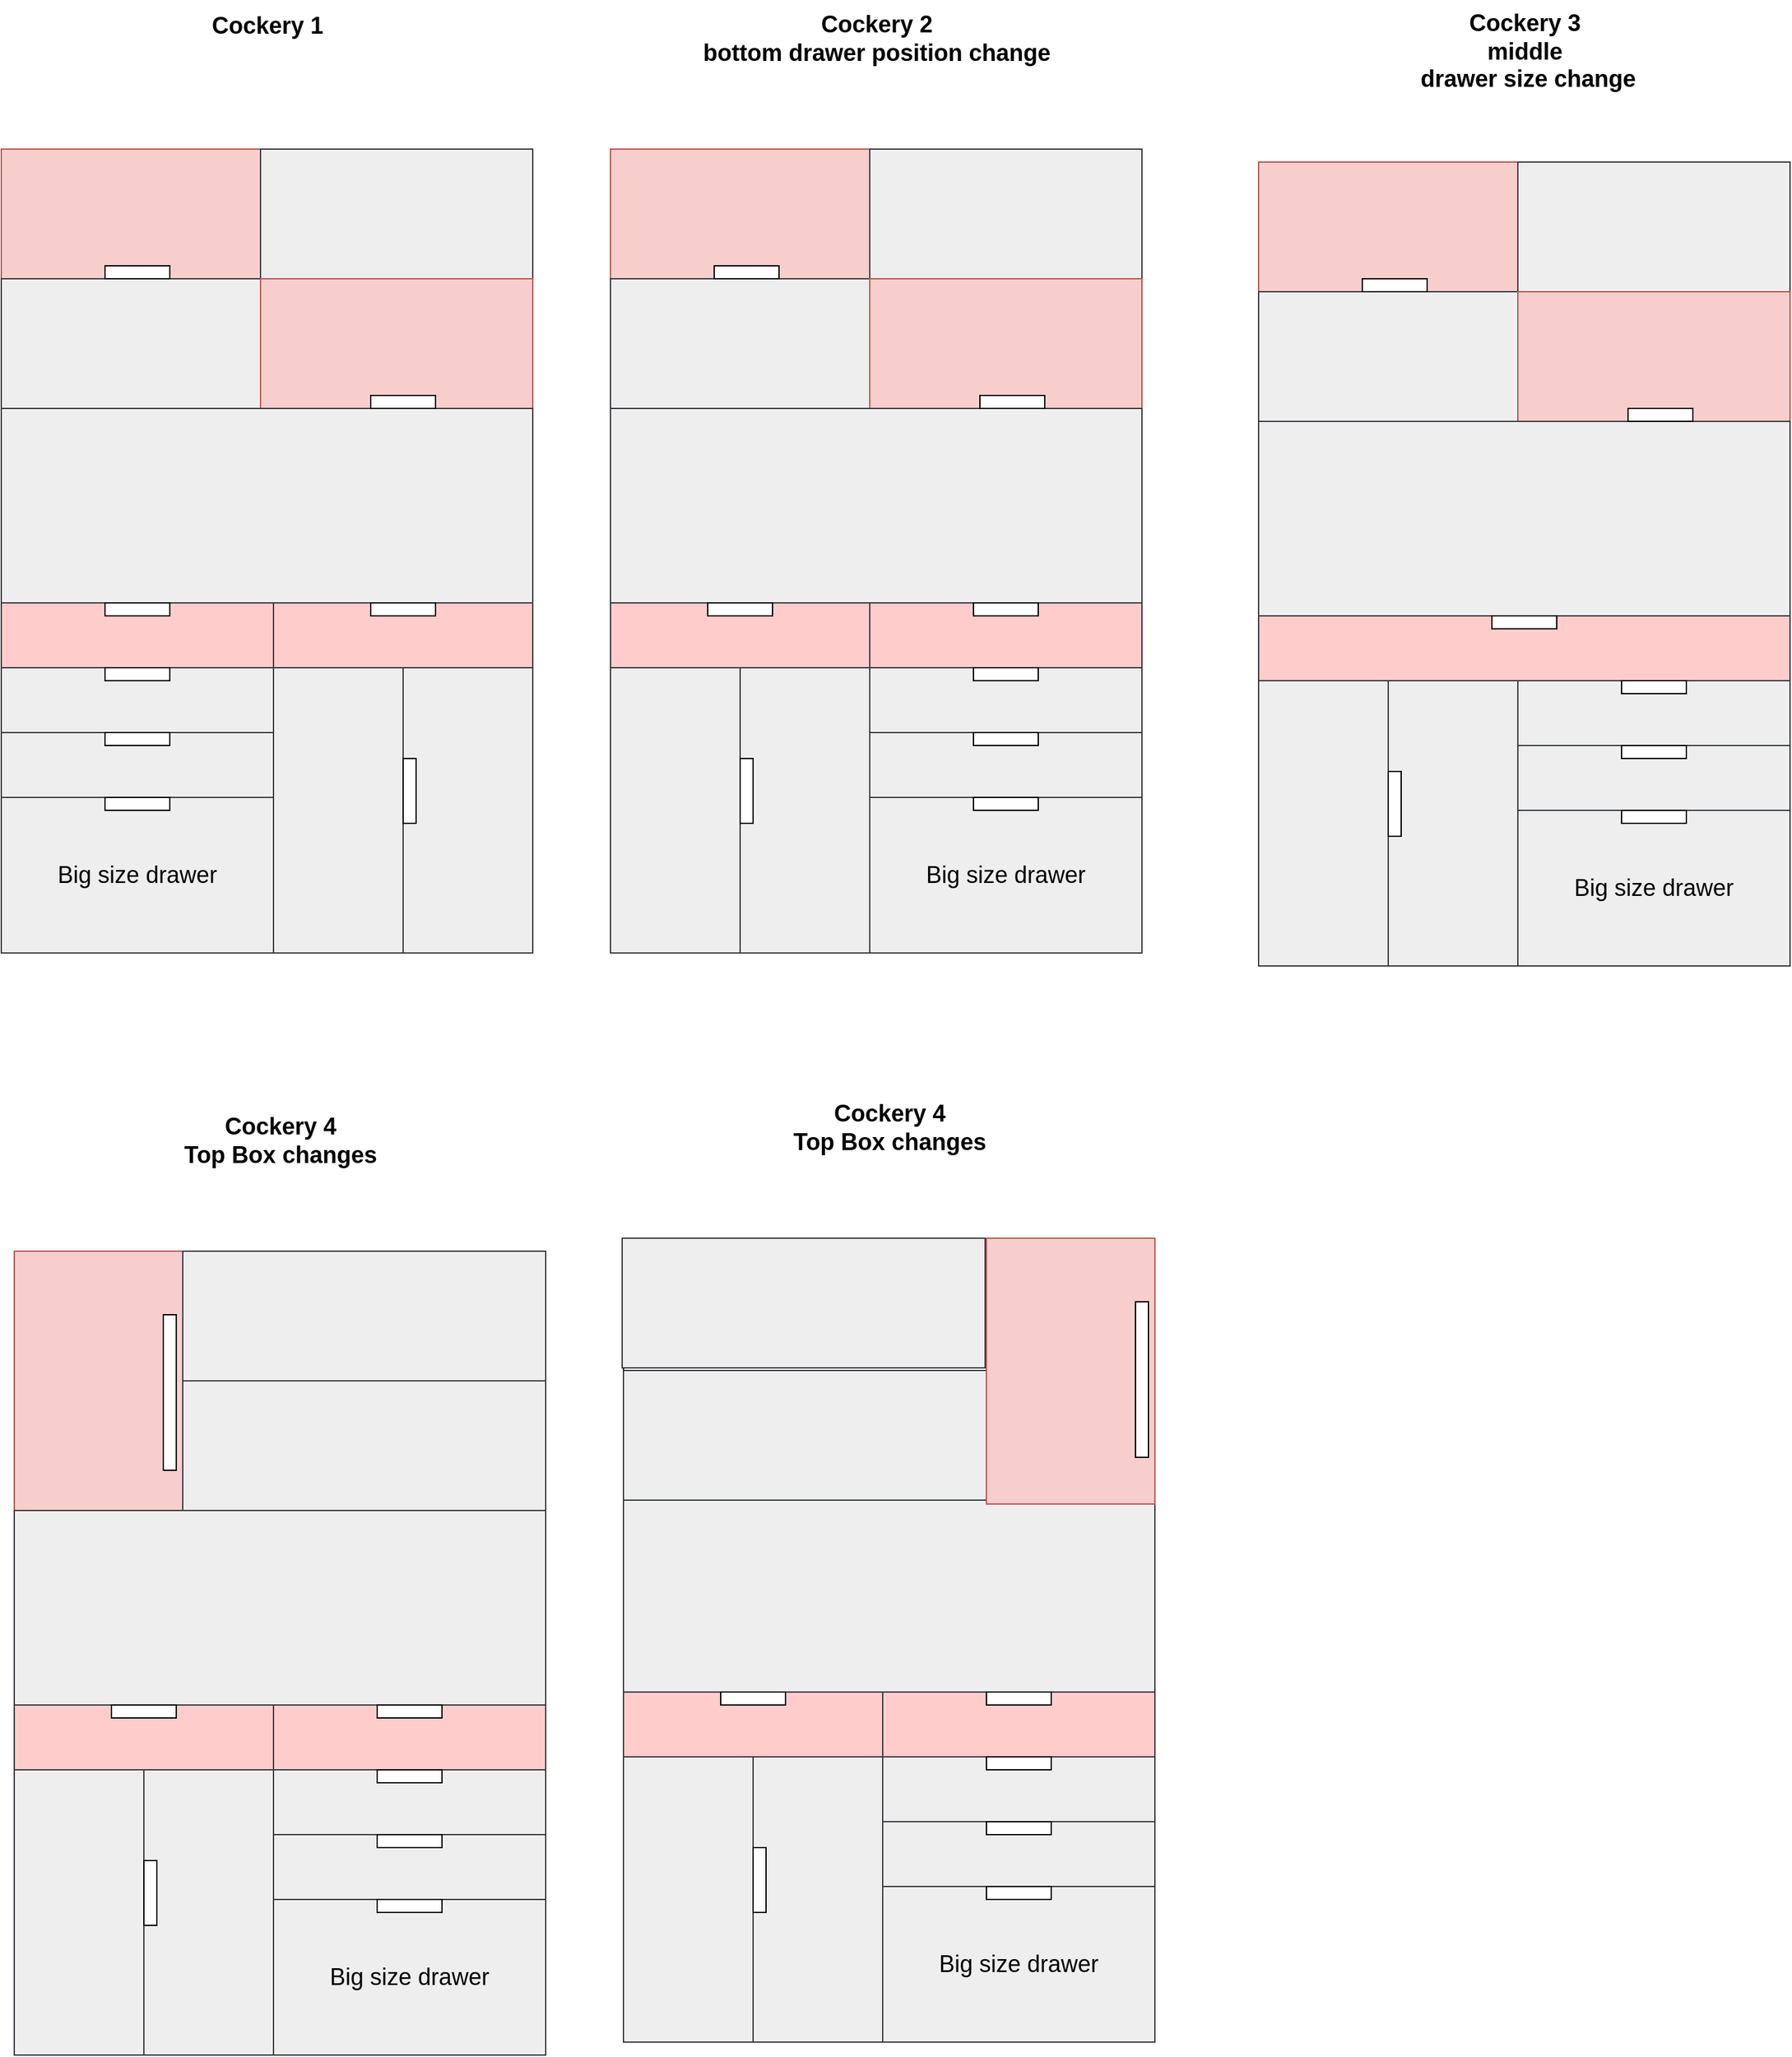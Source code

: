 <mxfile version="21.7.2" type="github">
  <diagram name="Page-1" id="6ZD72X9NXAFBk27922i6">
    <mxGraphModel dx="6530" dy="3735" grid="1" gridSize="10" guides="1" tooltips="1" connect="1" arrows="1" fold="1" page="1" pageScale="1" pageWidth="827" pageHeight="1169" math="0" shadow="0">
      <root>
        <mxCell id="0" />
        <mxCell id="1" parent="0" />
        <mxCell id="WGHhWiMExYswbNBLrPEh-2" value="" style="rounded=0;whiteSpace=wrap;html=1;" vertex="1" parent="1">
          <mxGeometry x="130" y="215" width="400" height="620" as="geometry" />
        </mxCell>
        <mxCell id="WGHhWiMExYswbNBLrPEh-3" value="" style="rounded=0;whiteSpace=wrap;html=1;fillColor=#f8cecc;strokeColor=#b85450;" vertex="1" parent="1">
          <mxGeometry x="130" y="215" width="200" height="100" as="geometry" />
        </mxCell>
        <mxCell id="WGHhWiMExYswbNBLrPEh-5" value="" style="rounded=0;whiteSpace=wrap;html=1;fillColor=#eeeeee;strokeColor=#36393d;" vertex="1" parent="1">
          <mxGeometry x="330" y="215" width="210" height="100" as="geometry" />
        </mxCell>
        <mxCell id="WGHhWiMExYswbNBLrPEh-6" value="" style="rounded=0;whiteSpace=wrap;html=1;fillColor=#eeeeee;strokeColor=#36393d;" vertex="1" parent="1">
          <mxGeometry x="130" y="315" width="200" height="100" as="geometry" />
        </mxCell>
        <mxCell id="WGHhWiMExYswbNBLrPEh-7" value="" style="rounded=0;whiteSpace=wrap;html=1;fillColor=#f8cecc;strokeColor=#b85450;" vertex="1" parent="1">
          <mxGeometry x="330" y="315" width="210" height="100" as="geometry" />
        </mxCell>
        <mxCell id="WGHhWiMExYswbNBLrPEh-8" value="" style="rounded=0;whiteSpace=wrap;html=1;fillColor=#eeeeee;strokeColor=#36393d;" vertex="1" parent="1">
          <mxGeometry x="130" y="415" width="410" height="150" as="geometry" />
        </mxCell>
        <mxCell id="WGHhWiMExYswbNBLrPEh-9" value="" style="rounded=0;whiteSpace=wrap;html=1;fillColor=#ffcccc;strokeColor=#36393d;" vertex="1" parent="1">
          <mxGeometry x="340" y="565" width="200" height="50" as="geometry" />
        </mxCell>
        <mxCell id="WGHhWiMExYswbNBLrPEh-10" value="" style="rounded=0;whiteSpace=wrap;html=1;fillColor=#eeeeee;strokeColor=#36393d;" vertex="1" parent="1">
          <mxGeometry x="130" y="615" width="210" height="50" as="geometry" />
        </mxCell>
        <mxCell id="WGHhWiMExYswbNBLrPEh-11" value="&lt;font style=&quot;font-size: 18px;&quot;&gt;Big size drawer&lt;/font&gt;" style="rounded=0;whiteSpace=wrap;html=1;fillColor=#eeeeee;strokeColor=#36393d;" vertex="1" parent="1">
          <mxGeometry x="130" y="715" width="210" height="120" as="geometry" />
        </mxCell>
        <mxCell id="WGHhWiMExYswbNBLrPEh-12" value="" style="rounded=0;whiteSpace=wrap;html=1;fillColor=#eeeeee;strokeColor=#36393d;" vertex="1" parent="1">
          <mxGeometry x="130" y="665" width="210" height="50" as="geometry" />
        </mxCell>
        <mxCell id="WGHhWiMExYswbNBLrPEh-13" value="" style="rounded=0;whiteSpace=wrap;html=1;fillColor=#ffcccc;strokeColor=#36393d;" vertex="1" parent="1">
          <mxGeometry x="130" y="565" width="210" height="50" as="geometry" />
        </mxCell>
        <mxCell id="WGHhWiMExYswbNBLrPEh-14" value="" style="rounded=0;whiteSpace=wrap;html=1;fillColor=#eeeeee;strokeColor=#36393d;" vertex="1" parent="1">
          <mxGeometry x="340" y="615" width="100" height="220" as="geometry" />
        </mxCell>
        <mxCell id="WGHhWiMExYswbNBLrPEh-15" value="" style="rounded=0;whiteSpace=wrap;html=1;fillColor=#eeeeee;strokeColor=#36393d;" vertex="1" parent="1">
          <mxGeometry x="440" y="615" width="100" height="220" as="geometry" />
        </mxCell>
        <mxCell id="WGHhWiMExYswbNBLrPEh-16" value="" style="rounded=0;whiteSpace=wrap;html=1;" vertex="1" parent="1">
          <mxGeometry x="210" y="565" width="50" height="10" as="geometry" />
        </mxCell>
        <mxCell id="WGHhWiMExYswbNBLrPEh-17" value="" style="rounded=0;whiteSpace=wrap;html=1;" vertex="1" parent="1">
          <mxGeometry x="210" y="615" width="50" height="10" as="geometry" />
        </mxCell>
        <mxCell id="WGHhWiMExYswbNBLrPEh-18" value="" style="rounded=0;whiteSpace=wrap;html=1;" vertex="1" parent="1">
          <mxGeometry x="210" y="665" width="50" height="10" as="geometry" />
        </mxCell>
        <mxCell id="WGHhWiMExYswbNBLrPEh-19" value="" style="rounded=0;whiteSpace=wrap;html=1;" vertex="1" parent="1">
          <mxGeometry x="210" y="715" width="50" height="10" as="geometry" />
        </mxCell>
        <mxCell id="WGHhWiMExYswbNBLrPEh-20" value="" style="rounded=0;whiteSpace=wrap;html=1;" vertex="1" parent="1">
          <mxGeometry x="415" y="565" width="50" height="10" as="geometry" />
        </mxCell>
        <mxCell id="WGHhWiMExYswbNBLrPEh-24" value="" style="rounded=0;whiteSpace=wrap;html=1;rotation=-180;" vertex="1" parent="1">
          <mxGeometry x="210" y="305" width="50" height="10" as="geometry" />
        </mxCell>
        <mxCell id="WGHhWiMExYswbNBLrPEh-25" value="" style="rounded=0;whiteSpace=wrap;html=1;rotation=-180;" vertex="1" parent="1">
          <mxGeometry x="415" y="405" width="50" height="10" as="geometry" />
        </mxCell>
        <mxCell id="WGHhWiMExYswbNBLrPEh-26" value="" style="rounded=0;whiteSpace=wrap;html=1;rotation=90;" vertex="1" parent="1">
          <mxGeometry x="420" y="705" width="50" height="10" as="geometry" />
        </mxCell>
        <mxCell id="WGHhWiMExYswbNBLrPEh-29" value="Cockery 1" style="text;html=1;align=center;verticalAlign=middle;resizable=0;points=[];autosize=1;strokeColor=none;fillColor=none;fontStyle=1;fontSize=18;" vertex="1" parent="1">
          <mxGeometry x="280" y="100" width="110" height="40" as="geometry" />
        </mxCell>
        <mxCell id="WGHhWiMExYswbNBLrPEh-30" value="" style="rounded=0;whiteSpace=wrap;html=1;" vertex="1" parent="1">
          <mxGeometry x="600" y="215" width="410" height="620" as="geometry" />
        </mxCell>
        <mxCell id="WGHhWiMExYswbNBLrPEh-31" value="" style="rounded=0;whiteSpace=wrap;html=1;fillColor=#f8cecc;strokeColor=#b85450;" vertex="1" parent="1">
          <mxGeometry x="600" y="215" width="200" height="100" as="geometry" />
        </mxCell>
        <mxCell id="WGHhWiMExYswbNBLrPEh-32" value="" style="rounded=0;whiteSpace=wrap;html=1;fillColor=#eeeeee;strokeColor=#36393d;" vertex="1" parent="1">
          <mxGeometry x="800" y="215" width="210" height="100" as="geometry" />
        </mxCell>
        <mxCell id="WGHhWiMExYswbNBLrPEh-33" value="" style="rounded=0;whiteSpace=wrap;html=1;fillColor=#eeeeee;strokeColor=#36393d;" vertex="1" parent="1">
          <mxGeometry x="600" y="315" width="200" height="100" as="geometry" />
        </mxCell>
        <mxCell id="WGHhWiMExYswbNBLrPEh-34" value="" style="rounded=0;whiteSpace=wrap;html=1;fillColor=#f8cecc;strokeColor=#b85450;" vertex="1" parent="1">
          <mxGeometry x="800" y="315" width="210" height="100" as="geometry" />
        </mxCell>
        <mxCell id="WGHhWiMExYswbNBLrPEh-35" value="" style="rounded=0;whiteSpace=wrap;html=1;fillColor=#eeeeee;strokeColor=#36393d;" vertex="1" parent="1">
          <mxGeometry x="600" y="415" width="410" height="150" as="geometry" />
        </mxCell>
        <mxCell id="WGHhWiMExYswbNBLrPEh-48" value="" style="rounded=0;whiteSpace=wrap;html=1;rotation=-180;" vertex="1" parent="1">
          <mxGeometry x="680" y="305" width="50" height="10" as="geometry" />
        </mxCell>
        <mxCell id="WGHhWiMExYswbNBLrPEh-49" value="" style="rounded=0;whiteSpace=wrap;html=1;rotation=-180;" vertex="1" parent="1">
          <mxGeometry x="885" y="405" width="50" height="10" as="geometry" />
        </mxCell>
        <mxCell id="WGHhWiMExYswbNBLrPEh-51" value="" style="group" vertex="1" connectable="0" parent="1">
          <mxGeometry x="800" y="565" width="210" height="270" as="geometry" />
        </mxCell>
        <mxCell id="WGHhWiMExYswbNBLrPEh-37" value="" style="rounded=0;whiteSpace=wrap;html=1;fillColor=#eeeeee;strokeColor=#36393d;" vertex="1" parent="WGHhWiMExYswbNBLrPEh-51">
          <mxGeometry y="50" width="210" height="50" as="geometry" />
        </mxCell>
        <mxCell id="WGHhWiMExYswbNBLrPEh-38" value="&lt;font style=&quot;font-size: 18px;&quot;&gt;Big size drawer&lt;/font&gt;" style="rounded=0;whiteSpace=wrap;html=1;fillColor=#eeeeee;strokeColor=#36393d;" vertex="1" parent="WGHhWiMExYswbNBLrPEh-51">
          <mxGeometry y="150" width="210" height="120" as="geometry" />
        </mxCell>
        <mxCell id="WGHhWiMExYswbNBLrPEh-39" value="" style="rounded=0;whiteSpace=wrap;html=1;fillColor=#eeeeee;strokeColor=#36393d;" vertex="1" parent="WGHhWiMExYswbNBLrPEh-51">
          <mxGeometry y="100" width="210" height="50" as="geometry" />
        </mxCell>
        <mxCell id="WGHhWiMExYswbNBLrPEh-40" value="" style="rounded=0;whiteSpace=wrap;html=1;fillColor=#ffcccc;strokeColor=#36393d;" vertex="1" parent="WGHhWiMExYswbNBLrPEh-51">
          <mxGeometry width="210" height="50" as="geometry" />
        </mxCell>
        <mxCell id="WGHhWiMExYswbNBLrPEh-43" value="" style="rounded=0;whiteSpace=wrap;html=1;" vertex="1" parent="WGHhWiMExYswbNBLrPEh-51">
          <mxGeometry x="80" width="50" height="10" as="geometry" />
        </mxCell>
        <mxCell id="WGHhWiMExYswbNBLrPEh-44" value="" style="rounded=0;whiteSpace=wrap;html=1;" vertex="1" parent="WGHhWiMExYswbNBLrPEh-51">
          <mxGeometry x="80" y="50" width="50" height="10" as="geometry" />
        </mxCell>
        <mxCell id="WGHhWiMExYswbNBLrPEh-45" value="" style="rounded=0;whiteSpace=wrap;html=1;" vertex="1" parent="WGHhWiMExYswbNBLrPEh-51">
          <mxGeometry x="80" y="100" width="50" height="10" as="geometry" />
        </mxCell>
        <mxCell id="WGHhWiMExYswbNBLrPEh-46" value="" style="rounded=0;whiteSpace=wrap;html=1;" vertex="1" parent="WGHhWiMExYswbNBLrPEh-51">
          <mxGeometry x="80" y="150" width="50" height="10" as="geometry" />
        </mxCell>
        <mxCell id="WGHhWiMExYswbNBLrPEh-52" value="" style="group" vertex="1" connectable="0" parent="1">
          <mxGeometry x="600" y="565" width="200" height="270" as="geometry" />
        </mxCell>
        <mxCell id="WGHhWiMExYswbNBLrPEh-36" value="" style="rounded=0;whiteSpace=wrap;html=1;fillColor=#ffcccc;strokeColor=#36393d;" vertex="1" parent="WGHhWiMExYswbNBLrPEh-52">
          <mxGeometry width="200" height="50" as="geometry" />
        </mxCell>
        <mxCell id="WGHhWiMExYswbNBLrPEh-41" value="" style="rounded=0;whiteSpace=wrap;html=1;fillColor=#eeeeee;strokeColor=#36393d;" vertex="1" parent="WGHhWiMExYswbNBLrPEh-52">
          <mxGeometry y="50" width="100" height="220" as="geometry" />
        </mxCell>
        <mxCell id="WGHhWiMExYswbNBLrPEh-42" value="" style="rounded=0;whiteSpace=wrap;html=1;fillColor=#eeeeee;strokeColor=#36393d;" vertex="1" parent="WGHhWiMExYswbNBLrPEh-52">
          <mxGeometry x="100" y="50" width="100" height="220" as="geometry" />
        </mxCell>
        <mxCell id="WGHhWiMExYswbNBLrPEh-47" value="" style="rounded=0;whiteSpace=wrap;html=1;" vertex="1" parent="WGHhWiMExYswbNBLrPEh-52">
          <mxGeometry x="75" width="50" height="10" as="geometry" />
        </mxCell>
        <mxCell id="WGHhWiMExYswbNBLrPEh-50" value="" style="rounded=0;whiteSpace=wrap;html=1;rotation=90;" vertex="1" parent="WGHhWiMExYswbNBLrPEh-52">
          <mxGeometry x="80" y="140" width="50" height="10" as="geometry" />
        </mxCell>
        <mxCell id="WGHhWiMExYswbNBLrPEh-54" value="Cockery 2&lt;br&gt;bottom drawer position change&lt;br&gt;" style="text;html=1;align=center;verticalAlign=middle;resizable=0;points=[];autosize=1;strokeColor=none;fillColor=none;fontStyle=1;fontSize=18;" vertex="1" parent="1">
          <mxGeometry x="660" y="100" width="290" height="60" as="geometry" />
        </mxCell>
        <mxCell id="WGHhWiMExYswbNBLrPEh-55" value="" style="rounded=0;whiteSpace=wrap;html=1;" vertex="1" parent="1">
          <mxGeometry x="1100" y="225" width="410" height="620" as="geometry" />
        </mxCell>
        <mxCell id="WGHhWiMExYswbNBLrPEh-56" value="" style="rounded=0;whiteSpace=wrap;html=1;fillColor=#f8cecc;strokeColor=#b85450;" vertex="1" parent="1">
          <mxGeometry x="1100" y="225" width="200" height="100" as="geometry" />
        </mxCell>
        <mxCell id="WGHhWiMExYswbNBLrPEh-57" value="" style="rounded=0;whiteSpace=wrap;html=1;fillColor=#eeeeee;strokeColor=#36393d;" vertex="1" parent="1">
          <mxGeometry x="1300" y="225" width="210" height="100" as="geometry" />
        </mxCell>
        <mxCell id="WGHhWiMExYswbNBLrPEh-58" value="" style="rounded=0;whiteSpace=wrap;html=1;fillColor=#eeeeee;strokeColor=#36393d;" vertex="1" parent="1">
          <mxGeometry x="1100" y="325" width="200" height="100" as="geometry" />
        </mxCell>
        <mxCell id="WGHhWiMExYswbNBLrPEh-59" value="" style="rounded=0;whiteSpace=wrap;html=1;fillColor=#f8cecc;strokeColor=#b85450;" vertex="1" parent="1">
          <mxGeometry x="1300" y="325" width="210" height="100" as="geometry" />
        </mxCell>
        <mxCell id="WGHhWiMExYswbNBLrPEh-60" value="" style="rounded=0;whiteSpace=wrap;html=1;fillColor=#eeeeee;strokeColor=#36393d;" vertex="1" parent="1">
          <mxGeometry x="1100" y="425" width="410" height="150" as="geometry" />
        </mxCell>
        <mxCell id="WGHhWiMExYswbNBLrPEh-61" value="" style="rounded=0;whiteSpace=wrap;html=1;rotation=-180;" vertex="1" parent="1">
          <mxGeometry x="1180" y="315" width="50" height="10" as="geometry" />
        </mxCell>
        <mxCell id="WGHhWiMExYswbNBLrPEh-62" value="" style="rounded=0;whiteSpace=wrap;html=1;rotation=-180;" vertex="1" parent="1">
          <mxGeometry x="1385" y="415" width="50" height="10" as="geometry" />
        </mxCell>
        <mxCell id="WGHhWiMExYswbNBLrPEh-78" value="Cockery 3&lt;br&gt;middle&lt;br&gt;&amp;nbsp;drawer size change" style="text;html=1;align=center;verticalAlign=middle;resizable=0;points=[];autosize=1;strokeColor=none;fillColor=none;fontStyle=1;fontSize=18;" vertex="1" parent="1">
          <mxGeometry x="1210" y="100" width="190" height="80" as="geometry" />
        </mxCell>
        <mxCell id="WGHhWiMExYswbNBLrPEh-111" value="" style="group" vertex="1" connectable="0" parent="1">
          <mxGeometry x="1300" y="575" width="210" height="270" as="geometry" />
        </mxCell>
        <mxCell id="WGHhWiMExYswbNBLrPEh-112" value="" style="rounded=0;whiteSpace=wrap;html=1;fillColor=#eeeeee;strokeColor=#36393d;" vertex="1" parent="WGHhWiMExYswbNBLrPEh-111">
          <mxGeometry y="50" width="210" height="50" as="geometry" />
        </mxCell>
        <mxCell id="WGHhWiMExYswbNBLrPEh-113" value="&lt;font style=&quot;font-size: 18px;&quot;&gt;Big size drawer&lt;/font&gt;" style="rounded=0;whiteSpace=wrap;html=1;fillColor=#eeeeee;strokeColor=#36393d;" vertex="1" parent="WGHhWiMExYswbNBLrPEh-111">
          <mxGeometry y="150" width="210" height="120" as="geometry" />
        </mxCell>
        <mxCell id="WGHhWiMExYswbNBLrPEh-114" value="" style="rounded=0;whiteSpace=wrap;html=1;fillColor=#eeeeee;strokeColor=#36393d;" vertex="1" parent="WGHhWiMExYswbNBLrPEh-111">
          <mxGeometry y="100" width="210" height="50" as="geometry" />
        </mxCell>
        <mxCell id="WGHhWiMExYswbNBLrPEh-115" value="" style="rounded=0;whiteSpace=wrap;html=1;fillColor=#ffcccc;strokeColor=#36393d;" vertex="1" parent="WGHhWiMExYswbNBLrPEh-111">
          <mxGeometry x="-200" width="410" height="50" as="geometry" />
        </mxCell>
        <mxCell id="WGHhWiMExYswbNBLrPEh-116" value="" style="rounded=0;whiteSpace=wrap;html=1;" vertex="1" parent="WGHhWiMExYswbNBLrPEh-111">
          <mxGeometry x="-20" width="50" height="10" as="geometry" />
        </mxCell>
        <mxCell id="WGHhWiMExYswbNBLrPEh-117" value="" style="rounded=0;whiteSpace=wrap;html=1;" vertex="1" parent="WGHhWiMExYswbNBLrPEh-111">
          <mxGeometry x="80" y="50" width="50" height="10" as="geometry" />
        </mxCell>
        <mxCell id="WGHhWiMExYswbNBLrPEh-118" value="" style="rounded=0;whiteSpace=wrap;html=1;" vertex="1" parent="WGHhWiMExYswbNBLrPEh-111">
          <mxGeometry x="80" y="100" width="50" height="10" as="geometry" />
        </mxCell>
        <mxCell id="WGHhWiMExYswbNBLrPEh-119" value="" style="rounded=0;whiteSpace=wrap;html=1;" vertex="1" parent="WGHhWiMExYswbNBLrPEh-111">
          <mxGeometry x="80" y="150" width="50" height="10" as="geometry" />
        </mxCell>
        <mxCell id="WGHhWiMExYswbNBLrPEh-120" value="" style="group" vertex="1" connectable="0" parent="1">
          <mxGeometry x="1100" y="575" width="200" height="270" as="geometry" />
        </mxCell>
        <mxCell id="WGHhWiMExYswbNBLrPEh-122" value="" style="rounded=0;whiteSpace=wrap;html=1;fillColor=#eeeeee;strokeColor=#36393d;" vertex="1" parent="WGHhWiMExYswbNBLrPEh-120">
          <mxGeometry y="50" width="100" height="220" as="geometry" />
        </mxCell>
        <mxCell id="WGHhWiMExYswbNBLrPEh-123" value="" style="rounded=0;whiteSpace=wrap;html=1;fillColor=#eeeeee;strokeColor=#36393d;" vertex="1" parent="WGHhWiMExYswbNBLrPEh-120">
          <mxGeometry x="100" y="50" width="100" height="220" as="geometry" />
        </mxCell>
        <mxCell id="WGHhWiMExYswbNBLrPEh-125" value="" style="rounded=0;whiteSpace=wrap;html=1;rotation=90;" vertex="1" parent="WGHhWiMExYswbNBLrPEh-120">
          <mxGeometry x="80" y="140" width="50" height="10" as="geometry" />
        </mxCell>
        <mxCell id="WGHhWiMExYswbNBLrPEh-148" value="" style="rounded=0;whiteSpace=wrap;html=1;" vertex="1" parent="1">
          <mxGeometry x="140" y="1065" width="410" height="620" as="geometry" />
        </mxCell>
        <mxCell id="WGHhWiMExYswbNBLrPEh-149" value="" style="rounded=0;whiteSpace=wrap;html=1;fillColor=#f8cecc;strokeColor=#b85450;" vertex="1" parent="1">
          <mxGeometry x="140" y="1065" width="130" height="205" as="geometry" />
        </mxCell>
        <mxCell id="WGHhWiMExYswbNBLrPEh-150" value="" style="rounded=0;whiteSpace=wrap;html=1;fillColor=#eeeeee;strokeColor=#36393d;" vertex="1" parent="1">
          <mxGeometry x="270" y="1065" width="280" height="100" as="geometry" />
        </mxCell>
        <mxCell id="WGHhWiMExYswbNBLrPEh-153" value="" style="rounded=0;whiteSpace=wrap;html=1;fillColor=#eeeeee;strokeColor=#36393d;" vertex="1" parent="1">
          <mxGeometry x="140" y="1265" width="410" height="150" as="geometry" />
        </mxCell>
        <mxCell id="WGHhWiMExYswbNBLrPEh-156" value="" style="group" vertex="1" connectable="0" parent="1">
          <mxGeometry x="340" y="1415" width="210" height="270" as="geometry" />
        </mxCell>
        <mxCell id="WGHhWiMExYswbNBLrPEh-157" value="" style="rounded=0;whiteSpace=wrap;html=1;fillColor=#eeeeee;strokeColor=#36393d;" vertex="1" parent="WGHhWiMExYswbNBLrPEh-156">
          <mxGeometry y="50" width="210" height="50" as="geometry" />
        </mxCell>
        <mxCell id="WGHhWiMExYswbNBLrPEh-158" value="&lt;font style=&quot;font-size: 18px;&quot;&gt;Big size drawer&lt;/font&gt;" style="rounded=0;whiteSpace=wrap;html=1;fillColor=#eeeeee;strokeColor=#36393d;" vertex="1" parent="WGHhWiMExYswbNBLrPEh-156">
          <mxGeometry y="150" width="210" height="120" as="geometry" />
        </mxCell>
        <mxCell id="WGHhWiMExYswbNBLrPEh-159" value="" style="rounded=0;whiteSpace=wrap;html=1;fillColor=#eeeeee;strokeColor=#36393d;" vertex="1" parent="WGHhWiMExYswbNBLrPEh-156">
          <mxGeometry y="100" width="210" height="50" as="geometry" />
        </mxCell>
        <mxCell id="WGHhWiMExYswbNBLrPEh-160" value="" style="rounded=0;whiteSpace=wrap;html=1;fillColor=#ffcccc;strokeColor=#36393d;" vertex="1" parent="WGHhWiMExYswbNBLrPEh-156">
          <mxGeometry width="210" height="50" as="geometry" />
        </mxCell>
        <mxCell id="WGHhWiMExYswbNBLrPEh-161" value="" style="rounded=0;whiteSpace=wrap;html=1;" vertex="1" parent="WGHhWiMExYswbNBLrPEh-156">
          <mxGeometry x="80" width="50" height="10" as="geometry" />
        </mxCell>
        <mxCell id="WGHhWiMExYswbNBLrPEh-162" value="" style="rounded=0;whiteSpace=wrap;html=1;" vertex="1" parent="WGHhWiMExYswbNBLrPEh-156">
          <mxGeometry x="80" y="50" width="50" height="10" as="geometry" />
        </mxCell>
        <mxCell id="WGHhWiMExYswbNBLrPEh-163" value="" style="rounded=0;whiteSpace=wrap;html=1;" vertex="1" parent="WGHhWiMExYswbNBLrPEh-156">
          <mxGeometry x="80" y="100" width="50" height="10" as="geometry" />
        </mxCell>
        <mxCell id="WGHhWiMExYswbNBLrPEh-164" value="" style="rounded=0;whiteSpace=wrap;html=1;" vertex="1" parent="WGHhWiMExYswbNBLrPEh-156">
          <mxGeometry x="80" y="150" width="50" height="10" as="geometry" />
        </mxCell>
        <mxCell id="WGHhWiMExYswbNBLrPEh-165" value="" style="group" vertex="1" connectable="0" parent="1">
          <mxGeometry x="140" y="1415" width="200" height="270" as="geometry" />
        </mxCell>
        <mxCell id="WGHhWiMExYswbNBLrPEh-166" value="" style="rounded=0;whiteSpace=wrap;html=1;fillColor=#ffcccc;strokeColor=#36393d;" vertex="1" parent="WGHhWiMExYswbNBLrPEh-165">
          <mxGeometry width="200" height="50" as="geometry" />
        </mxCell>
        <mxCell id="WGHhWiMExYswbNBLrPEh-167" value="" style="rounded=0;whiteSpace=wrap;html=1;fillColor=#eeeeee;strokeColor=#36393d;" vertex="1" parent="WGHhWiMExYswbNBLrPEh-165">
          <mxGeometry y="50" width="100" height="220" as="geometry" />
        </mxCell>
        <mxCell id="WGHhWiMExYswbNBLrPEh-168" value="" style="rounded=0;whiteSpace=wrap;html=1;fillColor=#eeeeee;strokeColor=#36393d;" vertex="1" parent="WGHhWiMExYswbNBLrPEh-165">
          <mxGeometry x="100" y="50" width="100" height="220" as="geometry" />
        </mxCell>
        <mxCell id="WGHhWiMExYswbNBLrPEh-169" value="" style="rounded=0;whiteSpace=wrap;html=1;" vertex="1" parent="WGHhWiMExYswbNBLrPEh-165">
          <mxGeometry x="75" width="50" height="10" as="geometry" />
        </mxCell>
        <mxCell id="WGHhWiMExYswbNBLrPEh-170" value="" style="rounded=0;whiteSpace=wrap;html=1;rotation=90;" vertex="1" parent="WGHhWiMExYswbNBLrPEh-165">
          <mxGeometry x="80" y="140" width="50" height="10" as="geometry" />
        </mxCell>
        <mxCell id="WGHhWiMExYswbNBLrPEh-171" value="Cockery 4&lt;br&gt;Top Box changes" style="text;html=1;align=center;verticalAlign=middle;resizable=0;points=[];autosize=1;strokeColor=none;fillColor=none;fontStyle=1;fontSize=18;" vertex="1" parent="1">
          <mxGeometry x="260" y="950" width="170" height="60" as="geometry" />
        </mxCell>
        <mxCell id="WGHhWiMExYswbNBLrPEh-172" value="" style="rounded=0;whiteSpace=wrap;html=1;fillColor=#eeeeee;strokeColor=#36393d;" vertex="1" parent="1">
          <mxGeometry x="270" y="1165" width="280" height="100" as="geometry" />
        </mxCell>
        <mxCell id="WGHhWiMExYswbNBLrPEh-173" value="" style="rounded=0;whiteSpace=wrap;html=1;rotation=90;" vertex="1" parent="1">
          <mxGeometry x="200" y="1169" width="120" height="10" as="geometry" />
        </mxCell>
        <mxCell id="WGHhWiMExYswbNBLrPEh-197" value="" style="rounded=0;whiteSpace=wrap;html=1;" vertex="1" parent="1">
          <mxGeometry x="610" y="1055" width="410" height="620" as="geometry" />
        </mxCell>
        <mxCell id="WGHhWiMExYswbNBLrPEh-199" value="" style="rounded=0;whiteSpace=wrap;html=1;fillColor=#eeeeee;strokeColor=#36393d;" vertex="1" parent="1">
          <mxGeometry x="609" y="1055" width="280" height="100" as="geometry" />
        </mxCell>
        <mxCell id="WGHhWiMExYswbNBLrPEh-200" value="" style="rounded=0;whiteSpace=wrap;html=1;fillColor=#eeeeee;strokeColor=#36393d;" vertex="1" parent="1">
          <mxGeometry x="610" y="1255" width="410" height="150" as="geometry" />
        </mxCell>
        <mxCell id="WGHhWiMExYswbNBLrPEh-201" value="" style="group" vertex="1" connectable="0" parent="1">
          <mxGeometry x="810" y="1405" width="210" height="270" as="geometry" />
        </mxCell>
        <mxCell id="WGHhWiMExYswbNBLrPEh-202" value="" style="rounded=0;whiteSpace=wrap;html=1;fillColor=#eeeeee;strokeColor=#36393d;" vertex="1" parent="WGHhWiMExYswbNBLrPEh-201">
          <mxGeometry y="50" width="210" height="50" as="geometry" />
        </mxCell>
        <mxCell id="WGHhWiMExYswbNBLrPEh-203" value="&lt;font style=&quot;font-size: 18px;&quot;&gt;Big size drawer&lt;/font&gt;" style="rounded=0;whiteSpace=wrap;html=1;fillColor=#eeeeee;strokeColor=#36393d;" vertex="1" parent="WGHhWiMExYswbNBLrPEh-201">
          <mxGeometry y="150" width="210" height="120" as="geometry" />
        </mxCell>
        <mxCell id="WGHhWiMExYswbNBLrPEh-204" value="" style="rounded=0;whiteSpace=wrap;html=1;fillColor=#eeeeee;strokeColor=#36393d;" vertex="1" parent="WGHhWiMExYswbNBLrPEh-201">
          <mxGeometry y="100" width="210" height="50" as="geometry" />
        </mxCell>
        <mxCell id="WGHhWiMExYswbNBLrPEh-205" value="" style="rounded=0;whiteSpace=wrap;html=1;fillColor=#ffcccc;strokeColor=#36393d;" vertex="1" parent="WGHhWiMExYswbNBLrPEh-201">
          <mxGeometry width="210" height="50" as="geometry" />
        </mxCell>
        <mxCell id="WGHhWiMExYswbNBLrPEh-206" value="" style="rounded=0;whiteSpace=wrap;html=1;" vertex="1" parent="WGHhWiMExYswbNBLrPEh-201">
          <mxGeometry x="80" width="50" height="10" as="geometry" />
        </mxCell>
        <mxCell id="WGHhWiMExYswbNBLrPEh-207" value="" style="rounded=0;whiteSpace=wrap;html=1;" vertex="1" parent="WGHhWiMExYswbNBLrPEh-201">
          <mxGeometry x="80" y="50" width="50" height="10" as="geometry" />
        </mxCell>
        <mxCell id="WGHhWiMExYswbNBLrPEh-208" value="" style="rounded=0;whiteSpace=wrap;html=1;" vertex="1" parent="WGHhWiMExYswbNBLrPEh-201">
          <mxGeometry x="80" y="100" width="50" height="10" as="geometry" />
        </mxCell>
        <mxCell id="WGHhWiMExYswbNBLrPEh-209" value="" style="rounded=0;whiteSpace=wrap;html=1;" vertex="1" parent="WGHhWiMExYswbNBLrPEh-201">
          <mxGeometry x="80" y="150" width="50" height="10" as="geometry" />
        </mxCell>
        <mxCell id="WGHhWiMExYswbNBLrPEh-210" value="" style="group" vertex="1" connectable="0" parent="1">
          <mxGeometry x="610" y="1405" width="200" height="270" as="geometry" />
        </mxCell>
        <mxCell id="WGHhWiMExYswbNBLrPEh-211" value="" style="rounded=0;whiteSpace=wrap;html=1;fillColor=#ffcccc;strokeColor=#36393d;" vertex="1" parent="WGHhWiMExYswbNBLrPEh-210">
          <mxGeometry width="200" height="50" as="geometry" />
        </mxCell>
        <mxCell id="WGHhWiMExYswbNBLrPEh-212" value="" style="rounded=0;whiteSpace=wrap;html=1;fillColor=#eeeeee;strokeColor=#36393d;" vertex="1" parent="WGHhWiMExYswbNBLrPEh-210">
          <mxGeometry y="50" width="100" height="220" as="geometry" />
        </mxCell>
        <mxCell id="WGHhWiMExYswbNBLrPEh-213" value="" style="rounded=0;whiteSpace=wrap;html=1;fillColor=#eeeeee;strokeColor=#36393d;" vertex="1" parent="WGHhWiMExYswbNBLrPEh-210">
          <mxGeometry x="100" y="50" width="100" height="220" as="geometry" />
        </mxCell>
        <mxCell id="WGHhWiMExYswbNBLrPEh-214" value="" style="rounded=0;whiteSpace=wrap;html=1;" vertex="1" parent="WGHhWiMExYswbNBLrPEh-210">
          <mxGeometry x="75" width="50" height="10" as="geometry" />
        </mxCell>
        <mxCell id="WGHhWiMExYswbNBLrPEh-215" value="" style="rounded=0;whiteSpace=wrap;html=1;rotation=90;" vertex="1" parent="WGHhWiMExYswbNBLrPEh-210">
          <mxGeometry x="80" y="140" width="50" height="10" as="geometry" />
        </mxCell>
        <mxCell id="WGHhWiMExYswbNBLrPEh-216" value="Cockery 4&lt;br&gt;Top Box changes" style="text;html=1;align=center;verticalAlign=middle;resizable=0;points=[];autosize=1;strokeColor=none;fillColor=none;fontStyle=1;fontSize=18;" vertex="1" parent="1">
          <mxGeometry x="730" y="940" width="170" height="60" as="geometry" />
        </mxCell>
        <mxCell id="WGHhWiMExYswbNBLrPEh-217" value="" style="rounded=0;whiteSpace=wrap;html=1;fillColor=#eeeeee;strokeColor=#36393d;" vertex="1" parent="1">
          <mxGeometry x="610" y="1157" width="280" height="100" as="geometry" />
        </mxCell>
        <mxCell id="WGHhWiMExYswbNBLrPEh-219" value="" style="rounded=0;whiteSpace=wrap;html=1;fillColor=#f8cecc;strokeColor=#b85450;" vertex="1" parent="1">
          <mxGeometry x="890" y="1055" width="130" height="205" as="geometry" />
        </mxCell>
        <mxCell id="WGHhWiMExYswbNBLrPEh-220" value="" style="rounded=0;whiteSpace=wrap;html=1;rotation=90;" vertex="1" parent="1">
          <mxGeometry x="950" y="1159" width="120" height="10" as="geometry" />
        </mxCell>
      </root>
    </mxGraphModel>
  </diagram>
</mxfile>
